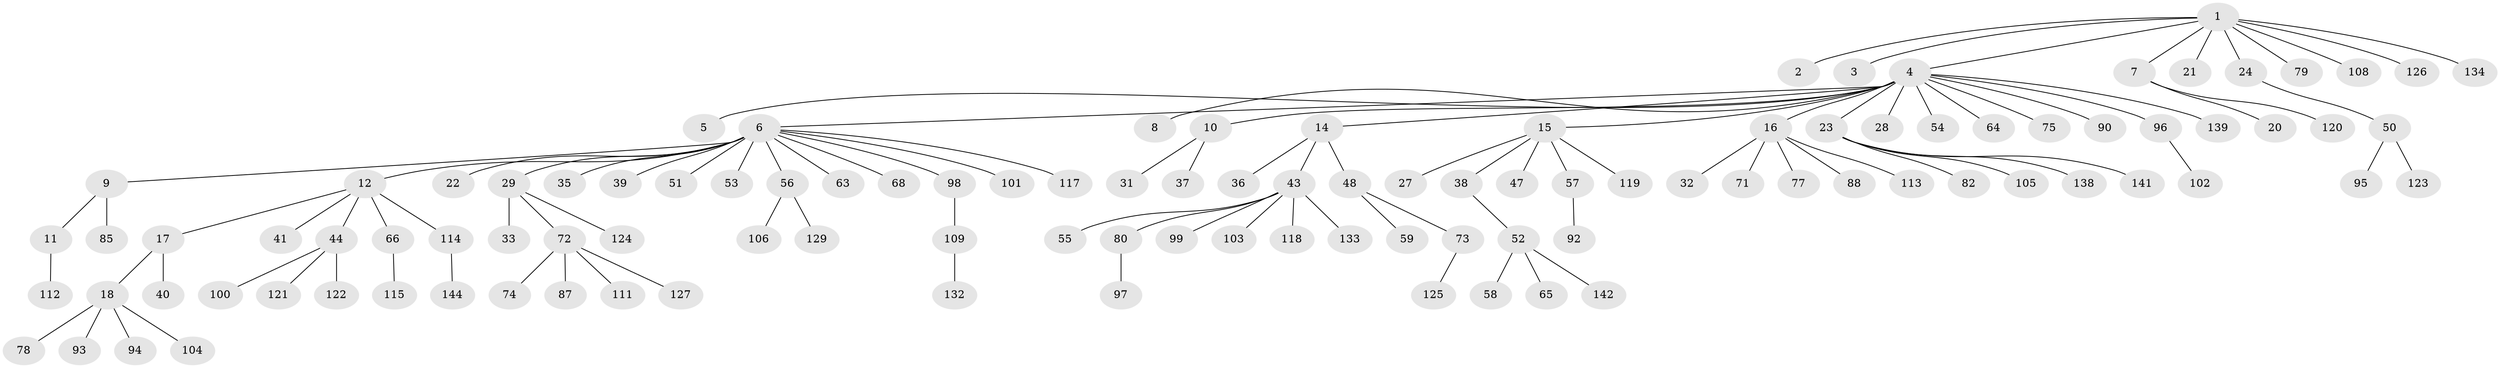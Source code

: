 // original degree distribution, {11: 0.006896551724137931, 1: 0.6482758620689655, 18: 0.006896551724137931, 2: 0.16551724137931034, 16: 0.006896551724137931, 3: 0.06896551724137931, 4: 0.034482758620689655, 6: 0.027586206896551724, 5: 0.020689655172413793, 7: 0.013793103448275862}
// Generated by graph-tools (version 1.1) at 2025/11/02/27/25 16:11:15]
// undirected, 110 vertices, 109 edges
graph export_dot {
graph [start="1"]
  node [color=gray90,style=filled];
  1 [super="+34"];
  2;
  3;
  4 [super="+110"];
  5 [super="+30"];
  6 [super="+67"];
  7 [super="+19"];
  8;
  9 [super="+60"];
  10 [super="+128"];
  11 [super="+116"];
  12 [super="+13"];
  14 [super="+62"];
  15 [super="+26"];
  16 [super="+25"];
  17 [super="+140"];
  18 [super="+42"];
  20;
  21;
  22;
  23 [super="+69"];
  24;
  27;
  28 [super="+83"];
  29 [super="+49"];
  31;
  32;
  33;
  35;
  36 [super="+136"];
  37 [super="+84"];
  38;
  39;
  40 [super="+45"];
  41;
  43 [super="+46"];
  44 [super="+91"];
  47;
  48 [super="+76"];
  50 [super="+61"];
  51;
  52 [super="+70"];
  53;
  54;
  55;
  56;
  57;
  58;
  59 [super="+107"];
  63;
  64;
  65;
  66 [super="+131"];
  68;
  71 [super="+81"];
  72 [super="+89"];
  73 [super="+86"];
  74;
  75;
  77;
  78;
  79;
  80;
  82;
  85 [super="+145"];
  87;
  88;
  90;
  92;
  93;
  94 [super="+137"];
  95;
  96 [super="+130"];
  97;
  98;
  99;
  100;
  101;
  102;
  103;
  104;
  105;
  106;
  108;
  109;
  111;
  112;
  113;
  114;
  115;
  117;
  118;
  119;
  120;
  121 [super="+143"];
  122;
  123;
  124;
  125;
  126 [super="+135"];
  127;
  129;
  132;
  133;
  134;
  138;
  139;
  141;
  142;
  144;
  1 -- 2;
  1 -- 3;
  1 -- 4;
  1 -- 7;
  1 -- 21;
  1 -- 24;
  1 -- 79;
  1 -- 108;
  1 -- 126;
  1 -- 134;
  4 -- 5;
  4 -- 6;
  4 -- 8;
  4 -- 10;
  4 -- 14;
  4 -- 15;
  4 -- 16;
  4 -- 23;
  4 -- 28;
  4 -- 54;
  4 -- 64;
  4 -- 75;
  4 -- 90;
  4 -- 96;
  4 -- 139;
  6 -- 9;
  6 -- 12;
  6 -- 22;
  6 -- 29;
  6 -- 35;
  6 -- 39;
  6 -- 51;
  6 -- 53;
  6 -- 56;
  6 -- 63;
  6 -- 68;
  6 -- 98;
  6 -- 101;
  6 -- 117;
  7 -- 20;
  7 -- 120;
  9 -- 11;
  9 -- 85;
  10 -- 31;
  10 -- 37;
  11 -- 112;
  12 -- 41;
  12 -- 44;
  12 -- 66;
  12 -- 114;
  12 -- 17;
  14 -- 36;
  14 -- 43;
  14 -- 48;
  15 -- 27;
  15 -- 38;
  15 -- 47;
  15 -- 57;
  15 -- 119;
  16 -- 32;
  16 -- 71;
  16 -- 77;
  16 -- 88;
  16 -- 113;
  17 -- 18;
  17 -- 40;
  18 -- 104;
  18 -- 78;
  18 -- 93;
  18 -- 94;
  23 -- 82;
  23 -- 105;
  23 -- 138;
  23 -- 141;
  24 -- 50;
  29 -- 33;
  29 -- 72;
  29 -- 124;
  38 -- 52;
  43 -- 55;
  43 -- 99;
  43 -- 103;
  43 -- 133;
  43 -- 80;
  43 -- 118;
  44 -- 100;
  44 -- 121;
  44 -- 122;
  48 -- 59;
  48 -- 73;
  50 -- 95;
  50 -- 123;
  52 -- 58;
  52 -- 65;
  52 -- 142;
  56 -- 106;
  56 -- 129;
  57 -- 92;
  66 -- 115;
  72 -- 74;
  72 -- 87;
  72 -- 111;
  72 -- 127;
  73 -- 125;
  80 -- 97;
  96 -- 102;
  98 -- 109;
  109 -- 132;
  114 -- 144;
}
